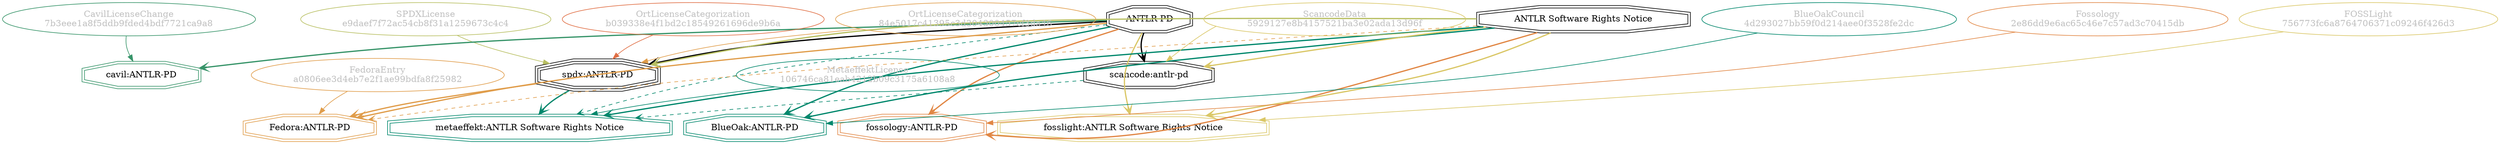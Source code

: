 strict digraph {
    node [shape=box];
    graph [splines=curved];
    150 [label="SPDXLicense\ne9daef7f72ac54cb8f31a1259673c4c4"
        ,fontcolor=gray
        ,color="#b8bf62"
        ,fillcolor="beige;1"
        ,shape=ellipse];
    151 [label="spdx:ANTLR-PD"
        ,shape=tripleoctagon];
    152 [label="ANTLR-PD"
        ,shape=doubleoctagon];
    153 [label="ANTLR Software Rights Notice"
        ,shape=doubleoctagon];
    5824 [label="FedoraEntry\na0806ee3d4eb7e2f1ae99bdfa8f25982"
         ,fontcolor=gray
         ,color="#e09d4b"
         ,fillcolor="beige;1"
         ,shape=ellipse];
    5825 [label="Fedora:ANTLR-PD"
         ,color="#e09d4b"
         ,shape=doubleoctagon];
    8737 [label="BlueOakCouncil\n4d293027bb59f0d214aee0f3528fe2dc"
         ,fontcolor=gray
         ,color="#00876c"
         ,fillcolor="beige;1"
         ,shape=ellipse];
    8738 [label="BlueOak:ANTLR-PD"
         ,color="#00876c"
         ,shape=doubleoctagon];
    11711 [label="ScancodeData\n5929127e8b4157521ba3e02ada13d96f"
          ,fontcolor=gray
          ,color="#dac767"
          ,fillcolor="beige;1"
          ,shape=ellipse];
    11712 [label="scancode:antlr-pd"
          ,shape=doubleoctagon];
    26939 [label="Fossology\n2e86dd9e6ac65c46e7c57ad3c70415db"
          ,fontcolor=gray
          ,color="#e18745"
          ,fillcolor="beige;1"
          ,shape=ellipse];
    26940 [label="fossology:ANTLR-PD"
          ,color="#e18745"
          ,shape=doubleoctagon];
    28478 [label="OrtLicenseCategorization\nb039338e4f1bd2c18549261696de9b6a"
          ,fontcolor=gray
          ,color="#e06f45"
          ,fillcolor="beige;1"
          ,shape=ellipse];
    35344 [label="OrtLicenseCategorization\n84e5017c41395c3d304300457cf3da46"
          ,fontcolor=gray
          ,color="#e09d4b"
          ,fillcolor="beige;1"
          ,shape=ellipse];
    36349 [label="CavilLicenseChange\n7b3eee1a8f5ddb9fded4bdf7721ca9a8"
          ,fontcolor=gray
          ,color="#379469"
          ,fillcolor="beige;1"
          ,shape=ellipse];
    36350 [label="cavil:ANTLR-PD"
          ,color="#379469"
          ,shape=doubleoctagon];
    38734 [label="MetaeffektLicense\n106746ca81eab4212b09c3175a6108a8"
          ,fontcolor=gray
          ,color="#00876c"
          ,fillcolor="beige;1"
          ,shape=ellipse];
    38735 [label="metaeffekt:ANTLR Software Rights Notice"
          ,color="#00876c"
          ,shape=doubleoctagon];
    51119 [label="FOSSLight\n756773fc6a8764706371c09246f426d3"
          ,fontcolor=gray
          ,color="#dac767"
          ,fillcolor="beige;1"
          ,shape=ellipse];
    51120 [label="fosslight:ANTLR Software Rights Notice"
          ,color="#dac767"
          ,shape=doubleoctagon];
    150 -> 151 [weight=0.5
               ,color="#b8bf62"];
    151 -> 5825 [style=bold
                ,arrowhead=vee
                ,weight=0.7
                ,color="#e09d4b"];
    151 -> 38735 [style=bold
                 ,arrowhead=vee
                 ,weight=0.7
                 ,color="#00876c"];
    152 -> 151 [style=bold
               ,arrowhead=vee
               ,weight=0.7];
    152 -> 5825 [style=bold
                ,arrowhead=vee
                ,weight=0.7
                ,color="#e09d4b"];
    152 -> 5825 [style=bold
                ,arrowhead=vee
                ,weight=0.7
                ,color="#e09d4b"];
    152 -> 8738 [style=bold
                ,arrowhead=vee
                ,weight=0.7
                ,color="#00876c"];
    152 -> 11712 [style=bold
                 ,arrowhead=vee
                 ,weight=0.7];
    152 -> 26940 [style=bold
                 ,arrowhead=vee
                 ,weight=0.7
                 ,color="#e18745"];
    152 -> 36350 [style=bold
                 ,arrowhead=vee
                 ,weight=0.7
                 ,color="#379469"];
    152 -> 36350 [style=bold
                 ,arrowhead=vee
                 ,weight=0.7
                 ,color="#379469"];
    152 -> 38735 [style=dashed
                 ,arrowhead=vee
                 ,weight=0.5
                 ,color="#00876c"];
    152 -> 51120 [style=bold
                 ,arrowhead=vee
                 ,weight=0.7
                 ,color="#dac767"];
    153 -> 151 [style=bold
               ,arrowhead=vee
               ,weight=0.7
               ,color="#b8bf62"];
    153 -> 5825 [style=dashed
                ,arrowhead=vee
                ,weight=0.5
                ,color="#e09d4b"];
    153 -> 8738 [style=bold
                ,arrowhead=vee
                ,weight=0.7
                ,color="#00876c"];
    153 -> 11712 [style=bold
                 ,arrowhead=vee
                 ,weight=0.7
                 ,color="#dac767"];
    153 -> 26940 [style=bold
                 ,arrowhead=vee
                 ,weight=0.7
                 ,color="#e18745"];
    153 -> 38735 [style=bold
                 ,arrowhead=vee
                 ,weight=0.7
                 ,color="#00876c"];
    153 -> 38735 [style=bold
                 ,arrowhead=vee
                 ,weight=0.7
                 ,color="#00876c"];
    153 -> 51120 [style=bold
                 ,arrowhead=vee
                 ,weight=0.7
                 ,color="#dac767"];
    5824 -> 5825 [weight=0.5
                 ,color="#e09d4b"];
    8737 -> 8738 [weight=0.5
                 ,color="#00876c"];
    11711 -> 11712 [weight=0.5
                   ,color="#dac767"];
    11712 -> 38735 [style=dashed
                   ,arrowhead=vee
                   ,weight=0.5
                   ,color="#00876c"];
    26939 -> 26940 [weight=0.5
                   ,color="#e18745"];
    28478 -> 151 [weight=0.5
                 ,color="#e06f45"];
    35344 -> 151 [weight=0.5
                 ,color="#e09d4b"];
    36349 -> 36350 [weight=0.5
                   ,color="#379469"];
    38734 -> 38735 [weight=0.5
                   ,color="#00876c"];
    51119 -> 51120 [weight=0.5
                   ,color="#dac767"];
}

